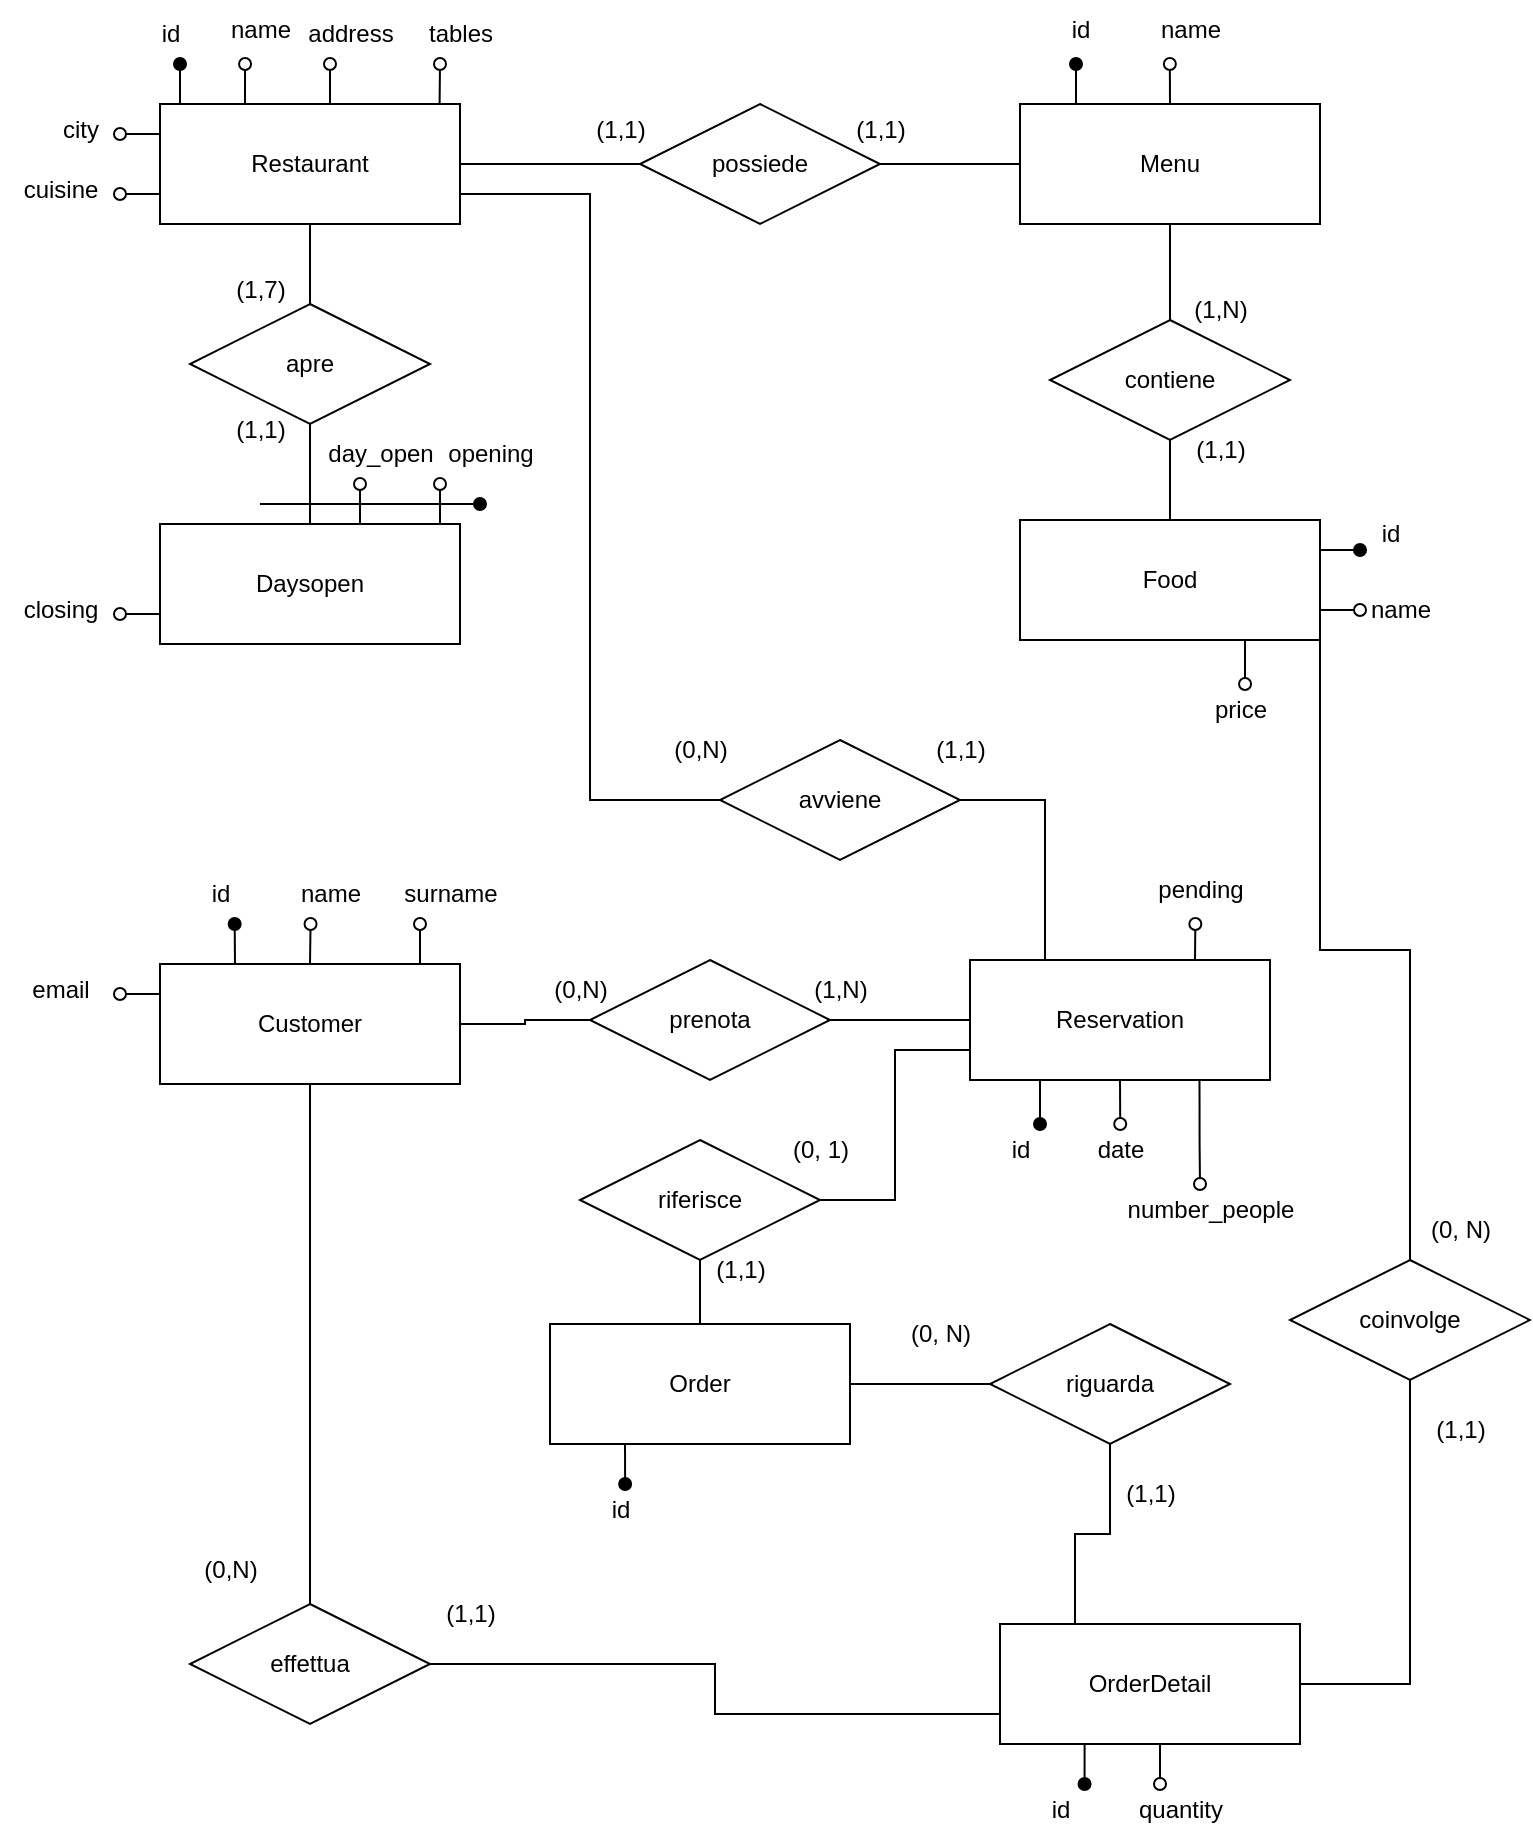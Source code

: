 <mxfile version="24.2.1" type="device">
  <diagram name="Pagina-1" id="ZzvYlfPiRXWx3irKtvU0">
    <mxGraphModel dx="1293" dy="825" grid="1" gridSize="10" guides="1" tooltips="1" connect="1" arrows="1" fold="1" page="1" pageScale="1" pageWidth="827" pageHeight="1169" math="0" shadow="0">
      <root>
        <mxCell id="0" />
        <mxCell id="1" parent="0" />
        <mxCell id="MMW3BDH7EBpdIIzskwBd-2" style="edgeStyle=orthogonalEdgeStyle;rounded=0;orthogonalLoop=1;jettySize=auto;html=1;exitX=0.25;exitY=0;exitDx=0;exitDy=0;endArrow=oval;endFill=1;" parent="1" source="MMW3BDH7EBpdIIzskwBd-1" edge="1">
          <mxGeometry relative="1" as="geometry">
            <mxPoint x="130" y="170" as="targetPoint" />
            <Array as="points">
              <mxPoint x="130" y="190" />
              <mxPoint x="130" y="170" />
            </Array>
          </mxGeometry>
        </mxCell>
        <mxCell id="MMW3BDH7EBpdIIzskwBd-5" style="edgeStyle=orthogonalEdgeStyle;rounded=0;orthogonalLoop=1;jettySize=auto;html=1;exitX=0.25;exitY=0;exitDx=0;exitDy=0;endArrow=oval;endFill=0;" parent="1" source="MMW3BDH7EBpdIIzskwBd-1" edge="1">
          <mxGeometry relative="1" as="geometry">
            <mxPoint x="162.524" y="170" as="targetPoint" />
          </mxGeometry>
        </mxCell>
        <mxCell id="MMW3BDH7EBpdIIzskwBd-10" style="edgeStyle=orthogonalEdgeStyle;rounded=0;orthogonalLoop=1;jettySize=auto;html=1;exitX=0;exitY=0.25;exitDx=0;exitDy=0;endArrow=oval;endFill=0;" parent="1" source="MMW3BDH7EBpdIIzskwBd-1" edge="1">
          <mxGeometry relative="1" as="geometry">
            <mxPoint x="100" y="204.931" as="targetPoint" />
          </mxGeometry>
        </mxCell>
        <mxCell id="MMW3BDH7EBpdIIzskwBd-12" style="edgeStyle=orthogonalEdgeStyle;rounded=0;orthogonalLoop=1;jettySize=auto;html=1;exitX=0;exitY=0.75;exitDx=0;exitDy=0;endArrow=oval;endFill=0;" parent="1" source="MMW3BDH7EBpdIIzskwBd-1" edge="1">
          <mxGeometry relative="1" as="geometry">
            <mxPoint x="100" y="235.276" as="targetPoint" />
          </mxGeometry>
        </mxCell>
        <mxCell id="MMW3BDH7EBpdIIzskwBd-16" style="edgeStyle=orthogonalEdgeStyle;rounded=0;orthogonalLoop=1;jettySize=auto;html=1;exitX=1;exitY=0.5;exitDx=0;exitDy=0;entryX=0;entryY=0.5;entryDx=0;entryDy=0;endArrow=none;endFill=0;" parent="1" source="MMW3BDH7EBpdIIzskwBd-1" target="MMW3BDH7EBpdIIzskwBd-15" edge="1">
          <mxGeometry relative="1" as="geometry" />
        </mxCell>
        <mxCell id="MMW3BDH7EBpdIIzskwBd-27" style="edgeStyle=orthogonalEdgeStyle;rounded=0;orthogonalLoop=1;jettySize=auto;html=1;exitX=0.5;exitY=1;exitDx=0;exitDy=0;entryX=0.5;entryY=0;entryDx=0;entryDy=0;endArrow=none;endFill=0;" parent="1" source="MMW3BDH7EBpdIIzskwBd-1" target="MMW3BDH7EBpdIIzskwBd-26" edge="1">
          <mxGeometry relative="1" as="geometry" />
        </mxCell>
        <mxCell id="MMW3BDH7EBpdIIzskwBd-1" value="Restaurant" style="rounded=0;whiteSpace=wrap;html=1;" parent="1" vertex="1">
          <mxGeometry x="120" y="190" width="150" height="60" as="geometry" />
        </mxCell>
        <mxCell id="MMW3BDH7EBpdIIzskwBd-3" value="id" style="text;html=1;align=center;verticalAlign=middle;resizable=0;points=[];autosize=1;strokeColor=none;fillColor=none;" parent="1" vertex="1">
          <mxGeometry x="110" y="140" width="30" height="30" as="geometry" />
        </mxCell>
        <mxCell id="MMW3BDH7EBpdIIzskwBd-6" value="name" style="text;html=1;align=center;verticalAlign=middle;resizable=0;points=[];autosize=1;strokeColor=none;fillColor=none;" parent="1" vertex="1">
          <mxGeometry x="145" y="138" width="50" height="30" as="geometry" />
        </mxCell>
        <mxCell id="MMW3BDH7EBpdIIzskwBd-7" style="edgeStyle=orthogonalEdgeStyle;rounded=0;orthogonalLoop=1;jettySize=auto;html=1;exitX=0.5;exitY=0;exitDx=0;exitDy=0;endArrow=oval;endFill=0;" parent="1" source="MMW3BDH7EBpdIIzskwBd-1" edge="1">
          <mxGeometry relative="1" as="geometry">
            <mxPoint x="205" y="170" as="targetPoint" />
            <mxPoint x="205.24" y="188" as="sourcePoint" />
          </mxGeometry>
        </mxCell>
        <mxCell id="MMW3BDH7EBpdIIzskwBd-8" value="address" style="text;html=1;align=center;verticalAlign=middle;resizable=0;points=[];autosize=1;strokeColor=none;fillColor=none;" parent="1" vertex="1">
          <mxGeometry x="180" y="140" width="70" height="30" as="geometry" />
        </mxCell>
        <mxCell id="MMW3BDH7EBpdIIzskwBd-11" value="city&lt;br&gt;" style="text;html=1;align=center;verticalAlign=middle;resizable=0;points=[];autosize=1;strokeColor=none;fillColor=none;" parent="1" vertex="1">
          <mxGeometry x="60" y="188" width="40" height="30" as="geometry" />
        </mxCell>
        <mxCell id="MMW3BDH7EBpdIIzskwBd-13" value="cuisine" style="text;html=1;align=center;verticalAlign=middle;resizable=0;points=[];autosize=1;strokeColor=none;fillColor=none;" parent="1" vertex="1">
          <mxGeometry x="40" y="218" width="60" height="30" as="geometry" />
        </mxCell>
        <mxCell id="MMW3BDH7EBpdIIzskwBd-18" style="edgeStyle=orthogonalEdgeStyle;rounded=0;orthogonalLoop=1;jettySize=auto;html=1;exitX=1;exitY=0.5;exitDx=0;exitDy=0;endArrow=none;endFill=0;entryX=0;entryY=0.5;entryDx=0;entryDy=0;" parent="1" source="MMW3BDH7EBpdIIzskwBd-15" target="MMW3BDH7EBpdIIzskwBd-19" edge="1">
          <mxGeometry relative="1" as="geometry">
            <mxPoint x="560" y="220" as="targetPoint" />
          </mxGeometry>
        </mxCell>
        <mxCell id="MMW3BDH7EBpdIIzskwBd-15" value="possiede" style="shape=rhombus;perimeter=rhombusPerimeter;whiteSpace=wrap;html=1;align=center;" parent="1" vertex="1">
          <mxGeometry x="360" y="190" width="120" height="60" as="geometry" />
        </mxCell>
        <mxCell id="MMW3BDH7EBpdIIzskwBd-17" value="(1,1)" style="text;html=1;align=center;verticalAlign=middle;resizable=0;points=[];autosize=1;strokeColor=none;fillColor=none;" parent="1" vertex="1">
          <mxGeometry x="325" y="188" width="50" height="30" as="geometry" />
        </mxCell>
        <mxCell id="MMW3BDH7EBpdIIzskwBd-21" style="edgeStyle=orthogonalEdgeStyle;rounded=0;orthogonalLoop=1;jettySize=auto;html=1;exitX=0.25;exitY=0;exitDx=0;exitDy=0;endArrow=oval;endFill=1;" parent="1" source="MMW3BDH7EBpdIIzskwBd-19" edge="1">
          <mxGeometry relative="1" as="geometry">
            <mxPoint x="578" y="170" as="targetPoint" />
          </mxGeometry>
        </mxCell>
        <mxCell id="MMW3BDH7EBpdIIzskwBd-23" style="edgeStyle=orthogonalEdgeStyle;rounded=0;orthogonalLoop=1;jettySize=auto;html=1;exitX=0.5;exitY=0;exitDx=0;exitDy=0;endArrow=oval;endFill=0;" parent="1" source="MMW3BDH7EBpdIIzskwBd-19" edge="1">
          <mxGeometry relative="1" as="geometry">
            <mxPoint x="624.931" y="170" as="targetPoint" />
          </mxGeometry>
        </mxCell>
        <mxCell id="MMW3BDH7EBpdIIzskwBd-45" style="edgeStyle=orthogonalEdgeStyle;rounded=0;orthogonalLoop=1;jettySize=auto;html=1;exitX=0.5;exitY=1;exitDx=0;exitDy=0;entryX=0.5;entryY=0;entryDx=0;entryDy=0;endArrow=none;endFill=0;" parent="1" source="MMW3BDH7EBpdIIzskwBd-19" target="MMW3BDH7EBpdIIzskwBd-44" edge="1">
          <mxGeometry relative="1" as="geometry" />
        </mxCell>
        <mxCell id="MMW3BDH7EBpdIIzskwBd-19" value="Menu" style="rounded=0;whiteSpace=wrap;html=1;" parent="1" vertex="1">
          <mxGeometry x="550" y="190" width="150" height="60" as="geometry" />
        </mxCell>
        <mxCell id="MMW3BDH7EBpdIIzskwBd-20" value="(1,1)" style="text;html=1;align=center;verticalAlign=middle;resizable=0;points=[];autosize=1;strokeColor=none;fillColor=none;" parent="1" vertex="1">
          <mxGeometry x="455" y="188" width="50" height="30" as="geometry" />
        </mxCell>
        <mxCell id="MMW3BDH7EBpdIIzskwBd-22" value="id" style="text;html=1;align=center;verticalAlign=middle;resizable=0;points=[];autosize=1;strokeColor=none;fillColor=none;" parent="1" vertex="1">
          <mxGeometry x="565" y="138" width="30" height="30" as="geometry" />
        </mxCell>
        <mxCell id="MMW3BDH7EBpdIIzskwBd-24" value="name" style="text;html=1;align=center;verticalAlign=middle;resizable=0;points=[];autosize=1;strokeColor=none;fillColor=none;" parent="1" vertex="1">
          <mxGeometry x="610" y="138" width="50" height="30" as="geometry" />
        </mxCell>
        <mxCell id="MMW3BDH7EBpdIIzskwBd-29" style="edgeStyle=orthogonalEdgeStyle;rounded=0;orthogonalLoop=1;jettySize=auto;html=1;exitX=0.5;exitY=1;exitDx=0;exitDy=0;entryX=0.5;entryY=0;entryDx=0;entryDy=0;endArrow=none;endFill=0;" parent="1" source="MMW3BDH7EBpdIIzskwBd-26" target="MMW3BDH7EBpdIIzskwBd-28" edge="1">
          <mxGeometry relative="1" as="geometry" />
        </mxCell>
        <mxCell id="MMW3BDH7EBpdIIzskwBd-26" value="apre" style="shape=rhombus;perimeter=rhombusPerimeter;whiteSpace=wrap;html=1;align=center;" parent="1" vertex="1">
          <mxGeometry x="135" y="290" width="120" height="60" as="geometry" />
        </mxCell>
        <mxCell id="MMW3BDH7EBpdIIzskwBd-30" style="edgeStyle=orthogonalEdgeStyle;rounded=0;orthogonalLoop=1;jettySize=auto;html=1;exitX=0.75;exitY=0;exitDx=0;exitDy=0;endArrow=oval;endFill=0;" parent="1" source="MMW3BDH7EBpdIIzskwBd-28" edge="1">
          <mxGeometry relative="1" as="geometry">
            <mxPoint x="220" y="380" as="targetPoint" />
            <Array as="points">
              <mxPoint x="220" y="400" />
              <mxPoint x="220" y="380" />
            </Array>
          </mxGeometry>
        </mxCell>
        <mxCell id="MMW3BDH7EBpdIIzskwBd-37" style="edgeStyle=orthogonalEdgeStyle;rounded=0;orthogonalLoop=1;jettySize=auto;html=1;exitX=0;exitY=0.75;exitDx=0;exitDy=0;endArrow=oval;endFill=0;" parent="1" source="MMW3BDH7EBpdIIzskwBd-28" edge="1">
          <mxGeometry relative="1" as="geometry">
            <mxPoint x="100" y="445.286" as="targetPoint" />
          </mxGeometry>
        </mxCell>
        <mxCell id="MMW3BDH7EBpdIIzskwBd-39" style="edgeStyle=orthogonalEdgeStyle;rounded=0;orthogonalLoop=1;jettySize=auto;html=1;exitX=0.75;exitY=0;exitDx=0;exitDy=0;endArrow=oval;endFill=0;" parent="1" source="MMW3BDH7EBpdIIzskwBd-28" edge="1">
          <mxGeometry relative="1" as="geometry">
            <mxPoint x="260" y="380" as="targetPoint" />
            <Array as="points">
              <mxPoint x="260" y="400" />
              <mxPoint x="260" y="380" />
            </Array>
          </mxGeometry>
        </mxCell>
        <mxCell id="MMW3BDH7EBpdIIzskwBd-28" value="Daysopen" style="rounded=0;whiteSpace=wrap;html=1;" parent="1" vertex="1">
          <mxGeometry x="120" y="400" width="150" height="60" as="geometry" />
        </mxCell>
        <mxCell id="MMW3BDH7EBpdIIzskwBd-34" value="day_open" style="text;html=1;align=center;verticalAlign=middle;resizable=0;points=[];autosize=1;strokeColor=none;fillColor=none;" parent="1" vertex="1">
          <mxGeometry x="190" y="350" width="80" height="30" as="geometry" />
        </mxCell>
        <mxCell id="MMW3BDH7EBpdIIzskwBd-36" value="opening" style="text;html=1;align=center;verticalAlign=middle;resizable=0;points=[];autosize=1;strokeColor=none;fillColor=none;" parent="1" vertex="1">
          <mxGeometry x="250" y="350" width="70" height="30" as="geometry" />
        </mxCell>
        <mxCell id="MMW3BDH7EBpdIIzskwBd-38" value="closing" style="text;html=1;align=center;verticalAlign=middle;resizable=0;points=[];autosize=1;strokeColor=none;fillColor=none;" parent="1" vertex="1">
          <mxGeometry x="40" y="428" width="60" height="30" as="geometry" />
        </mxCell>
        <mxCell id="MMW3BDH7EBpdIIzskwBd-40" value="" style="endArrow=oval;html=1;rounded=0;endFill=1;" parent="1" edge="1">
          <mxGeometry relative="1" as="geometry">
            <mxPoint x="170" y="390" as="sourcePoint" />
            <mxPoint x="280" y="390" as="targetPoint" />
          </mxGeometry>
        </mxCell>
        <mxCell id="MMW3BDH7EBpdIIzskwBd-41" value="(1,1)" style="text;html=1;align=center;verticalAlign=middle;resizable=0;points=[];autosize=1;strokeColor=none;fillColor=none;" parent="1" vertex="1">
          <mxGeometry x="145" y="338" width="50" height="30" as="geometry" />
        </mxCell>
        <mxCell id="MMW3BDH7EBpdIIzskwBd-42" value="(1,7)" style="text;html=1;align=center;verticalAlign=middle;resizable=0;points=[];autosize=1;strokeColor=none;fillColor=none;" parent="1" vertex="1">
          <mxGeometry x="145" y="268" width="50" height="30" as="geometry" />
        </mxCell>
        <mxCell id="MMW3BDH7EBpdIIzskwBd-46" style="edgeStyle=orthogonalEdgeStyle;rounded=0;orthogonalLoop=1;jettySize=auto;html=1;exitX=0.5;exitY=1;exitDx=0;exitDy=0;endArrow=none;endFill=0;entryX=0.5;entryY=0;entryDx=0;entryDy=0;" parent="1" source="MMW3BDH7EBpdIIzskwBd-44" target="MMW3BDH7EBpdIIzskwBd-47" edge="1">
          <mxGeometry relative="1" as="geometry">
            <mxPoint x="625" y="410" as="targetPoint" />
          </mxGeometry>
        </mxCell>
        <mxCell id="MMW3BDH7EBpdIIzskwBd-44" value="contiene" style="shape=rhombus;perimeter=rhombusPerimeter;whiteSpace=wrap;html=1;align=center;" parent="1" vertex="1">
          <mxGeometry x="565" y="298" width="120" height="60" as="geometry" />
        </mxCell>
        <mxCell id="MMW3BDH7EBpdIIzskwBd-51" style="edgeStyle=orthogonalEdgeStyle;rounded=0;orthogonalLoop=1;jettySize=auto;html=1;exitX=1;exitY=0.25;exitDx=0;exitDy=0;endArrow=oval;endFill=1;" parent="1" source="MMW3BDH7EBpdIIzskwBd-47" edge="1">
          <mxGeometry relative="1" as="geometry">
            <mxPoint x="720" y="413" as="targetPoint" />
          </mxGeometry>
        </mxCell>
        <mxCell id="MMW3BDH7EBpdIIzskwBd-53" style="edgeStyle=orthogonalEdgeStyle;rounded=0;orthogonalLoop=1;jettySize=auto;html=1;exitX=1;exitY=0.75;exitDx=0;exitDy=0;endArrow=oval;endFill=0;" parent="1" source="MMW3BDH7EBpdIIzskwBd-47" edge="1">
          <mxGeometry relative="1" as="geometry">
            <mxPoint x="720" y="443" as="targetPoint" />
          </mxGeometry>
        </mxCell>
        <mxCell id="MMW3BDH7EBpdIIzskwBd-55" style="edgeStyle=orthogonalEdgeStyle;rounded=0;orthogonalLoop=1;jettySize=auto;html=1;exitX=0.75;exitY=1;exitDx=0;exitDy=0;endArrow=oval;endFill=0;" parent="1" source="MMW3BDH7EBpdIIzskwBd-47" edge="1">
          <mxGeometry relative="1" as="geometry">
            <mxPoint x="662.524" y="480" as="targetPoint" />
          </mxGeometry>
        </mxCell>
        <mxCell id="MMW3BDH7EBpdIIzskwBd-47" value="Food" style="rounded=0;whiteSpace=wrap;html=1;" parent="1" vertex="1">
          <mxGeometry x="550" y="398" width="150" height="60" as="geometry" />
        </mxCell>
        <mxCell id="MMW3BDH7EBpdIIzskwBd-48" value="(1,N)" style="text;html=1;align=center;verticalAlign=middle;resizable=0;points=[];autosize=1;strokeColor=none;fillColor=none;" parent="1" vertex="1">
          <mxGeometry x="625" y="278" width="50" height="30" as="geometry" />
        </mxCell>
        <mxCell id="MMW3BDH7EBpdIIzskwBd-49" value="(1,1)" style="text;html=1;align=center;verticalAlign=middle;resizable=0;points=[];autosize=1;strokeColor=none;fillColor=none;" parent="1" vertex="1">
          <mxGeometry x="625" y="348" width="50" height="30" as="geometry" />
        </mxCell>
        <mxCell id="MMW3BDH7EBpdIIzskwBd-52" value="id" style="text;html=1;align=center;verticalAlign=middle;resizable=0;points=[];autosize=1;strokeColor=none;fillColor=none;" parent="1" vertex="1">
          <mxGeometry x="720" y="390" width="30" height="30" as="geometry" />
        </mxCell>
        <mxCell id="MMW3BDH7EBpdIIzskwBd-54" value="name" style="text;html=1;align=center;verticalAlign=middle;resizable=0;points=[];autosize=1;strokeColor=none;fillColor=none;" parent="1" vertex="1">
          <mxGeometry x="715" y="428" width="50" height="30" as="geometry" />
        </mxCell>
        <mxCell id="MMW3BDH7EBpdIIzskwBd-56" value="price" style="text;html=1;align=center;verticalAlign=middle;resizable=0;points=[];autosize=1;strokeColor=none;fillColor=none;" parent="1" vertex="1">
          <mxGeometry x="635" y="478" width="50" height="30" as="geometry" />
        </mxCell>
        <mxCell id="MMW3BDH7EBpdIIzskwBd-58" style="edgeStyle=orthogonalEdgeStyle;rounded=0;orthogonalLoop=1;jettySize=auto;html=1;exitX=0.25;exitY=0;exitDx=0;exitDy=0;endArrow=oval;endFill=1;" parent="1" source="MMW3BDH7EBpdIIzskwBd-57" edge="1">
          <mxGeometry relative="1" as="geometry">
            <mxPoint x="157.345" y="600" as="targetPoint" />
          </mxGeometry>
        </mxCell>
        <mxCell id="MMW3BDH7EBpdIIzskwBd-60" style="edgeStyle=orthogonalEdgeStyle;rounded=0;orthogonalLoop=1;jettySize=auto;html=1;exitX=0.5;exitY=0;exitDx=0;exitDy=0;endArrow=oval;endFill=0;" parent="1" source="MMW3BDH7EBpdIIzskwBd-57" edge="1">
          <mxGeometry relative="1" as="geometry">
            <mxPoint x="195.276" y="600" as="targetPoint" />
          </mxGeometry>
        </mxCell>
        <mxCell id="MMW3BDH7EBpdIIzskwBd-62" style="edgeStyle=orthogonalEdgeStyle;rounded=0;orthogonalLoop=1;jettySize=auto;html=1;exitX=0.75;exitY=0;exitDx=0;exitDy=0;endArrow=oval;endFill=0;" parent="1" source="MMW3BDH7EBpdIIzskwBd-57" edge="1">
          <mxGeometry relative="1" as="geometry">
            <mxPoint x="250" y="600" as="targetPoint" />
          </mxGeometry>
        </mxCell>
        <mxCell id="MMW3BDH7EBpdIIzskwBd-64" style="edgeStyle=orthogonalEdgeStyle;rounded=0;orthogonalLoop=1;jettySize=auto;html=1;exitX=0;exitY=0.25;exitDx=0;exitDy=0;endArrow=oval;endFill=0;" parent="1" source="MMW3BDH7EBpdIIzskwBd-57" edge="1">
          <mxGeometry relative="1" as="geometry">
            <mxPoint x="100" y="635.276" as="targetPoint" />
          </mxGeometry>
        </mxCell>
        <mxCell id="MMW3BDH7EBpdIIzskwBd-74" style="edgeStyle=orthogonalEdgeStyle;rounded=0;orthogonalLoop=1;jettySize=auto;html=1;exitX=1;exitY=0.5;exitDx=0;exitDy=0;entryX=0;entryY=0.5;entryDx=0;entryDy=0;endArrow=none;endFill=0;" parent="1" source="MMW3BDH7EBpdIIzskwBd-57" target="MMW3BDH7EBpdIIzskwBd-73" edge="1">
          <mxGeometry relative="1" as="geometry" />
        </mxCell>
        <mxCell id="MMW3BDH7EBpdIIzskwBd-89" style="edgeStyle=orthogonalEdgeStyle;rounded=0;orthogonalLoop=1;jettySize=auto;html=1;exitX=0.5;exitY=1;exitDx=0;exitDy=0;entryX=0.5;entryY=0;entryDx=0;entryDy=0;endArrow=none;endFill=0;" parent="1" source="MMW3BDH7EBpdIIzskwBd-57" target="MMW3BDH7EBpdIIzskwBd-88" edge="1">
          <mxGeometry relative="1" as="geometry" />
        </mxCell>
        <mxCell id="MMW3BDH7EBpdIIzskwBd-57" value="Customer" style="rounded=0;whiteSpace=wrap;html=1;" parent="1" vertex="1">
          <mxGeometry x="120" y="620" width="150" height="60" as="geometry" />
        </mxCell>
        <mxCell id="MMW3BDH7EBpdIIzskwBd-59" value="id" style="text;html=1;align=center;verticalAlign=middle;resizable=0;points=[];autosize=1;strokeColor=none;fillColor=none;" parent="1" vertex="1">
          <mxGeometry x="135" y="570" width="30" height="30" as="geometry" />
        </mxCell>
        <mxCell id="MMW3BDH7EBpdIIzskwBd-61" value="name" style="text;html=1;align=center;verticalAlign=middle;resizable=0;points=[];autosize=1;strokeColor=none;fillColor=none;" parent="1" vertex="1">
          <mxGeometry x="180" y="570" width="50" height="30" as="geometry" />
        </mxCell>
        <mxCell id="MMW3BDH7EBpdIIzskwBd-63" value="surname" style="text;html=1;align=center;verticalAlign=middle;resizable=0;points=[];autosize=1;strokeColor=none;fillColor=none;" parent="1" vertex="1">
          <mxGeometry x="230" y="570" width="70" height="30" as="geometry" />
        </mxCell>
        <mxCell id="MMW3BDH7EBpdIIzskwBd-65" value="email" style="text;html=1;align=center;verticalAlign=middle;resizable=0;points=[];autosize=1;strokeColor=none;fillColor=none;" parent="1" vertex="1">
          <mxGeometry x="45" y="618" width="50" height="30" as="geometry" />
        </mxCell>
        <mxCell id="MMW3BDH7EBpdIIzskwBd-67" style="edgeStyle=orthogonalEdgeStyle;rounded=0;orthogonalLoop=1;jettySize=auto;html=1;exitX=0.25;exitY=1;exitDx=0;exitDy=0;endArrow=oval;endFill=1;" parent="1" source="MMW3BDH7EBpdIIzskwBd-66" edge="1">
          <mxGeometry relative="1" as="geometry">
            <mxPoint x="560" y="700" as="targetPoint" />
          </mxGeometry>
        </mxCell>
        <mxCell id="MMW3BDH7EBpdIIzskwBd-69" style="edgeStyle=orthogonalEdgeStyle;rounded=0;orthogonalLoop=1;jettySize=auto;html=1;exitX=0.5;exitY=1;exitDx=0;exitDy=0;endArrow=oval;endFill=0;" parent="1" source="MMW3BDH7EBpdIIzskwBd-66" edge="1">
          <mxGeometry relative="1" as="geometry">
            <mxPoint x="600.103" y="700" as="targetPoint" />
          </mxGeometry>
        </mxCell>
        <mxCell id="MMW3BDH7EBpdIIzskwBd-71" style="edgeStyle=orthogonalEdgeStyle;rounded=0;orthogonalLoop=1;jettySize=auto;html=1;endArrow=oval;endFill=0;exitX=0.765;exitY=0.998;exitDx=0;exitDy=0;exitPerimeter=0;" parent="1" source="MMW3BDH7EBpdIIzskwBd-66" edge="1">
          <mxGeometry relative="1" as="geometry">
            <mxPoint x="640" y="730" as="targetPoint" />
            <mxPoint x="640" y="690" as="sourcePoint" />
            <Array as="points">
              <mxPoint x="640" y="710" />
              <mxPoint x="640" y="710" />
            </Array>
          </mxGeometry>
        </mxCell>
        <mxCell id="1RYVaeO9vYbkJJF2Pygk-4" style="edgeStyle=orthogonalEdgeStyle;rounded=0;orthogonalLoop=1;jettySize=auto;html=1;exitX=0.75;exitY=0;exitDx=0;exitDy=0;endArrow=oval;endFill=0;" edge="1" parent="1" source="MMW3BDH7EBpdIIzskwBd-66">
          <mxGeometry relative="1" as="geometry">
            <mxPoint x="637.667" y="600" as="targetPoint" />
          </mxGeometry>
        </mxCell>
        <mxCell id="MMW3BDH7EBpdIIzskwBd-66" value="Reservation" style="rounded=0;whiteSpace=wrap;html=1;" parent="1" vertex="1">
          <mxGeometry x="525" y="618" width="150" height="60" as="geometry" />
        </mxCell>
        <mxCell id="MMW3BDH7EBpdIIzskwBd-68" value="id" style="text;html=1;align=center;verticalAlign=middle;resizable=0;points=[];autosize=1;strokeColor=none;fillColor=none;" parent="1" vertex="1">
          <mxGeometry x="535" y="698" width="30" height="30" as="geometry" />
        </mxCell>
        <mxCell id="MMW3BDH7EBpdIIzskwBd-70" value="date" style="text;html=1;align=center;verticalAlign=middle;resizable=0;points=[];autosize=1;strokeColor=none;fillColor=none;" parent="1" vertex="1">
          <mxGeometry x="575" y="698" width="50" height="30" as="geometry" />
        </mxCell>
        <mxCell id="MMW3BDH7EBpdIIzskwBd-72" value="number_people" style="text;html=1;align=center;verticalAlign=middle;resizable=0;points=[];autosize=1;strokeColor=none;fillColor=none;" parent="1" vertex="1">
          <mxGeometry x="590" y="728" width="110" height="30" as="geometry" />
        </mxCell>
        <mxCell id="MMW3BDH7EBpdIIzskwBd-75" style="edgeStyle=orthogonalEdgeStyle;rounded=0;orthogonalLoop=1;jettySize=auto;html=1;exitX=1;exitY=0.5;exitDx=0;exitDy=0;entryX=0;entryY=0.5;entryDx=0;entryDy=0;endArrow=none;endFill=0;" parent="1" source="MMW3BDH7EBpdIIzskwBd-73" target="MMW3BDH7EBpdIIzskwBd-66" edge="1">
          <mxGeometry relative="1" as="geometry" />
        </mxCell>
        <mxCell id="MMW3BDH7EBpdIIzskwBd-73" value="prenota" style="shape=rhombus;perimeter=rhombusPerimeter;whiteSpace=wrap;html=1;align=center;" parent="1" vertex="1">
          <mxGeometry x="335" y="618" width="120" height="60" as="geometry" />
        </mxCell>
        <mxCell id="MMW3BDH7EBpdIIzskwBd-76" value="(0,N)" style="text;html=1;align=center;verticalAlign=middle;resizable=0;points=[];autosize=1;strokeColor=none;fillColor=none;" parent="1" vertex="1">
          <mxGeometry x="305" y="618" width="50" height="30" as="geometry" />
        </mxCell>
        <mxCell id="MMW3BDH7EBpdIIzskwBd-77" value="(1,N)" style="text;html=1;align=center;verticalAlign=middle;resizable=0;points=[];autosize=1;strokeColor=none;fillColor=none;" parent="1" vertex="1">
          <mxGeometry x="435" y="618" width="50" height="30" as="geometry" />
        </mxCell>
        <mxCell id="MMW3BDH7EBpdIIzskwBd-79" style="edgeStyle=orthogonalEdgeStyle;rounded=0;orthogonalLoop=1;jettySize=auto;html=1;entryX=0.25;entryY=0;entryDx=0;entryDy=0;endArrow=none;endFill=0;" parent="1" source="MMW3BDH7EBpdIIzskwBd-78" target="MMW3BDH7EBpdIIzskwBd-66" edge="1">
          <mxGeometry relative="1" as="geometry" />
        </mxCell>
        <mxCell id="MMW3BDH7EBpdIIzskwBd-80" style="edgeStyle=orthogonalEdgeStyle;rounded=0;orthogonalLoop=1;jettySize=auto;html=1;entryX=1;entryY=0.75;entryDx=0;entryDy=0;endArrow=none;endFill=0;" parent="1" source="MMW3BDH7EBpdIIzskwBd-78" target="MMW3BDH7EBpdIIzskwBd-1" edge="1">
          <mxGeometry relative="1" as="geometry" />
        </mxCell>
        <mxCell id="MMW3BDH7EBpdIIzskwBd-78" value="avviene" style="shape=rhombus;perimeter=rhombusPerimeter;whiteSpace=wrap;html=1;align=center;" parent="1" vertex="1">
          <mxGeometry x="400" y="508" width="120" height="60" as="geometry" />
        </mxCell>
        <mxCell id="MMW3BDH7EBpdIIzskwBd-81" value="(0,N)" style="text;html=1;align=center;verticalAlign=middle;resizable=0;points=[];autosize=1;strokeColor=none;fillColor=none;" parent="1" vertex="1">
          <mxGeometry x="365" y="498" width="50" height="30" as="geometry" />
        </mxCell>
        <mxCell id="MMW3BDH7EBpdIIzskwBd-82" value="(1,1)" style="text;html=1;align=center;verticalAlign=middle;resizable=0;points=[];autosize=1;strokeColor=none;fillColor=none;" parent="1" vertex="1">
          <mxGeometry x="495" y="498" width="50" height="30" as="geometry" />
        </mxCell>
        <mxCell id="MMW3BDH7EBpdIIzskwBd-85" style="edgeStyle=orthogonalEdgeStyle;rounded=0;orthogonalLoop=1;jettySize=auto;html=1;exitX=0.25;exitY=1;exitDx=0;exitDy=0;endArrow=oval;endFill=1;" parent="1" source="MMW3BDH7EBpdIIzskwBd-84" edge="1">
          <mxGeometry relative="1" as="geometry">
            <mxPoint x="352.571" y="880" as="targetPoint" />
          </mxGeometry>
        </mxCell>
        <mxCell id="MMW3BDH7EBpdIIzskwBd-84" value="Order" style="rounded=0;whiteSpace=wrap;html=1;" parent="1" vertex="1">
          <mxGeometry x="315" y="800" width="150" height="60" as="geometry" />
        </mxCell>
        <mxCell id="MMW3BDH7EBpdIIzskwBd-86" value="id" style="text;html=1;align=center;verticalAlign=middle;resizable=0;points=[];autosize=1;strokeColor=none;fillColor=none;" parent="1" vertex="1">
          <mxGeometry x="335" y="878" width="30" height="30" as="geometry" />
        </mxCell>
        <mxCell id="1RYVaeO9vYbkJJF2Pygk-19" style="edgeStyle=orthogonalEdgeStyle;rounded=0;orthogonalLoop=1;jettySize=auto;html=1;entryX=0;entryY=0.75;entryDx=0;entryDy=0;endArrow=none;endFill=0;" edge="1" parent="1" source="MMW3BDH7EBpdIIzskwBd-88" target="1RYVaeO9vYbkJJF2Pygk-8">
          <mxGeometry relative="1" as="geometry" />
        </mxCell>
        <mxCell id="MMW3BDH7EBpdIIzskwBd-88" value="effettua" style="shape=rhombus;perimeter=rhombusPerimeter;whiteSpace=wrap;html=1;align=center;" parent="1" vertex="1">
          <mxGeometry x="135" y="940" width="120" height="60" as="geometry" />
        </mxCell>
        <mxCell id="MMW3BDH7EBpdIIzskwBd-91" value="(0,N)" style="text;html=1;align=center;verticalAlign=middle;resizable=0;points=[];autosize=1;strokeColor=none;fillColor=none;" parent="1" vertex="1">
          <mxGeometry x="130" y="908" width="50" height="30" as="geometry" />
        </mxCell>
        <mxCell id="MMW3BDH7EBpdIIzskwBd-92" value="(1,1)" style="text;html=1;align=center;verticalAlign=middle;resizable=0;points=[];autosize=1;strokeColor=none;fillColor=none;" parent="1" vertex="1">
          <mxGeometry x="250" y="930" width="50" height="30" as="geometry" />
        </mxCell>
        <mxCell id="MMW3BDH7EBpdIIzskwBd-98" style="edgeStyle=orthogonalEdgeStyle;rounded=0;orthogonalLoop=1;jettySize=auto;html=1;entryX=1;entryY=0.5;entryDx=0;entryDy=0;endArrow=none;endFill=0;" parent="1" source="MMW3BDH7EBpdIIzskwBd-97" target="MMW3BDH7EBpdIIzskwBd-84" edge="1">
          <mxGeometry relative="1" as="geometry" />
        </mxCell>
        <mxCell id="1RYVaeO9vYbkJJF2Pygk-13" style="edgeStyle=orthogonalEdgeStyle;rounded=0;orthogonalLoop=1;jettySize=auto;html=1;exitX=0.5;exitY=1;exitDx=0;exitDy=0;entryX=0.25;entryY=0;entryDx=0;entryDy=0;endArrow=none;endFill=0;" edge="1" parent="1" source="MMW3BDH7EBpdIIzskwBd-97" target="1RYVaeO9vYbkJJF2Pygk-8">
          <mxGeometry relative="1" as="geometry" />
        </mxCell>
        <mxCell id="MMW3BDH7EBpdIIzskwBd-97" value="riguarda" style="shape=rhombus;perimeter=rhombusPerimeter;whiteSpace=wrap;html=1;align=center;" parent="1" vertex="1">
          <mxGeometry x="535" y="800" width="120" height="60" as="geometry" />
        </mxCell>
        <mxCell id="MMW3BDH7EBpdIIzskwBd-99" value="(0, N)" style="text;html=1;align=center;verticalAlign=middle;resizable=0;points=[];autosize=1;strokeColor=none;fillColor=none;" parent="1" vertex="1">
          <mxGeometry x="485" y="790" width="50" height="30" as="geometry" />
        </mxCell>
        <mxCell id="MMW3BDH7EBpdIIzskwBd-100" value="(1,1)" style="text;html=1;align=center;verticalAlign=middle;resizable=0;points=[];autosize=1;strokeColor=none;fillColor=none;" parent="1" vertex="1">
          <mxGeometry x="590" y="870" width="50" height="30" as="geometry" />
        </mxCell>
        <mxCell id="mKH-ruRhLVRXpP_1ilL4-2" style="edgeStyle=orthogonalEdgeStyle;rounded=0;orthogonalLoop=1;jettySize=auto;html=1;entryX=0.5;entryY=0;entryDx=0;entryDy=0;endArrow=none;endFill=0;" parent="1" source="mKH-ruRhLVRXpP_1ilL4-1" target="MMW3BDH7EBpdIIzskwBd-84" edge="1">
          <mxGeometry relative="1" as="geometry" />
        </mxCell>
        <mxCell id="mKH-ruRhLVRXpP_1ilL4-3" style="edgeStyle=orthogonalEdgeStyle;rounded=0;orthogonalLoop=1;jettySize=auto;html=1;entryX=0;entryY=0.75;entryDx=0;entryDy=0;endArrow=none;endFill=0;" parent="1" source="mKH-ruRhLVRXpP_1ilL4-1" target="MMW3BDH7EBpdIIzskwBd-66" edge="1">
          <mxGeometry relative="1" as="geometry" />
        </mxCell>
        <mxCell id="mKH-ruRhLVRXpP_1ilL4-1" value="riferisce" style="shape=rhombus;perimeter=rhombusPerimeter;whiteSpace=wrap;html=1;align=center;" parent="1" vertex="1">
          <mxGeometry x="330" y="708" width="120" height="60" as="geometry" />
        </mxCell>
        <mxCell id="mKH-ruRhLVRXpP_1ilL4-4" value="(1,1)" style="text;html=1;align=center;verticalAlign=middle;resizable=0;points=[];autosize=1;strokeColor=none;fillColor=none;" parent="1" vertex="1">
          <mxGeometry x="385" y="758" width="50" height="30" as="geometry" />
        </mxCell>
        <mxCell id="mKH-ruRhLVRXpP_1ilL4-5" value="(0, 1)" style="text;html=1;align=center;verticalAlign=middle;resizable=0;points=[];autosize=1;strokeColor=none;fillColor=none;" parent="1" vertex="1">
          <mxGeometry x="425" y="698" width="50" height="30" as="geometry" />
        </mxCell>
        <mxCell id="1RYVaeO9vYbkJJF2Pygk-1" style="edgeStyle=orthogonalEdgeStyle;rounded=0;orthogonalLoop=1;jettySize=auto;html=1;exitX=0.932;exitY=0.002;exitDx=0;exitDy=0;endArrow=oval;endFill=0;exitPerimeter=0;" edge="1" parent="1" source="MMW3BDH7EBpdIIzskwBd-1">
          <mxGeometry relative="1" as="geometry">
            <mxPoint x="260" y="170" as="targetPoint" />
            <mxPoint x="205" y="200" as="sourcePoint" />
            <Array as="points" />
          </mxGeometry>
        </mxCell>
        <mxCell id="1RYVaeO9vYbkJJF2Pygk-2" value="tables" style="text;html=1;align=center;verticalAlign=middle;resizable=0;points=[];autosize=1;strokeColor=none;fillColor=none;" vertex="1" parent="1">
          <mxGeometry x="240" y="140" width="60" height="30" as="geometry" />
        </mxCell>
        <mxCell id="1RYVaeO9vYbkJJF2Pygk-5" value="pending" style="text;html=1;align=center;verticalAlign=middle;resizable=0;points=[];autosize=1;strokeColor=none;fillColor=none;" vertex="1" parent="1">
          <mxGeometry x="605" y="568" width="70" height="30" as="geometry" />
        </mxCell>
        <mxCell id="1RYVaeO9vYbkJJF2Pygk-9" style="edgeStyle=orthogonalEdgeStyle;rounded=0;orthogonalLoop=1;jettySize=auto;html=1;exitX=0.25;exitY=1;exitDx=0;exitDy=0;endArrow=oval;endFill=1;" edge="1" parent="1" source="1RYVaeO9vYbkJJF2Pygk-8">
          <mxGeometry relative="1" as="geometry">
            <mxPoint x="582.286" y="1030" as="targetPoint" />
          </mxGeometry>
        </mxCell>
        <mxCell id="1RYVaeO9vYbkJJF2Pygk-11" style="edgeStyle=orthogonalEdgeStyle;rounded=0;orthogonalLoop=1;jettySize=auto;html=1;exitX=0.5;exitY=1;exitDx=0;exitDy=0;endArrow=oval;endFill=0;" edge="1" parent="1" source="1RYVaeO9vYbkJJF2Pygk-8">
          <mxGeometry relative="1" as="geometry">
            <mxPoint x="620" y="1030" as="targetPoint" />
          </mxGeometry>
        </mxCell>
        <mxCell id="1RYVaeO9vYbkJJF2Pygk-8" value="OrderDetail" style="rounded=0;whiteSpace=wrap;html=1;" vertex="1" parent="1">
          <mxGeometry x="540" y="950" width="150" height="60" as="geometry" />
        </mxCell>
        <mxCell id="1RYVaeO9vYbkJJF2Pygk-10" value="id" style="text;html=1;align=center;verticalAlign=middle;resizable=0;points=[];autosize=1;strokeColor=none;fillColor=none;" vertex="1" parent="1">
          <mxGeometry x="555" y="1028" width="30" height="30" as="geometry" />
        </mxCell>
        <mxCell id="1RYVaeO9vYbkJJF2Pygk-12" value="quantity" style="text;html=1;align=center;verticalAlign=middle;resizable=0;points=[];autosize=1;strokeColor=none;fillColor=none;" vertex="1" parent="1">
          <mxGeometry x="595" y="1028" width="70" height="30" as="geometry" />
        </mxCell>
        <mxCell id="1RYVaeO9vYbkJJF2Pygk-15" style="edgeStyle=orthogonalEdgeStyle;rounded=0;orthogonalLoop=1;jettySize=auto;html=1;exitX=0.5;exitY=1;exitDx=0;exitDy=0;entryX=1;entryY=0.5;entryDx=0;entryDy=0;endArrow=none;endFill=0;" edge="1" parent="1" source="1RYVaeO9vYbkJJF2Pygk-14" target="1RYVaeO9vYbkJJF2Pygk-8">
          <mxGeometry relative="1" as="geometry" />
        </mxCell>
        <mxCell id="1RYVaeO9vYbkJJF2Pygk-16" style="edgeStyle=orthogonalEdgeStyle;rounded=0;orthogonalLoop=1;jettySize=auto;html=1;exitX=0.5;exitY=0;exitDx=0;exitDy=0;entryX=1;entryY=1;entryDx=0;entryDy=0;endArrow=none;endFill=0;" edge="1" parent="1" source="1RYVaeO9vYbkJJF2Pygk-14" target="MMW3BDH7EBpdIIzskwBd-47">
          <mxGeometry relative="1" as="geometry" />
        </mxCell>
        <mxCell id="1RYVaeO9vYbkJJF2Pygk-14" value="coinvolge" style="shape=rhombus;perimeter=rhombusPerimeter;whiteSpace=wrap;html=1;align=center;" vertex="1" parent="1">
          <mxGeometry x="685" y="768" width="120" height="60" as="geometry" />
        </mxCell>
        <mxCell id="1RYVaeO9vYbkJJF2Pygk-17" value="(1,1)" style="text;html=1;align=center;verticalAlign=middle;resizable=0;points=[];autosize=1;strokeColor=none;fillColor=none;" vertex="1" parent="1">
          <mxGeometry x="745" y="838" width="50" height="30" as="geometry" />
        </mxCell>
        <mxCell id="1RYVaeO9vYbkJJF2Pygk-18" value="(0, N)" style="text;html=1;align=center;verticalAlign=middle;resizable=0;points=[];autosize=1;strokeColor=none;fillColor=none;" vertex="1" parent="1">
          <mxGeometry x="745" y="738" width="50" height="30" as="geometry" />
        </mxCell>
      </root>
    </mxGraphModel>
  </diagram>
</mxfile>
